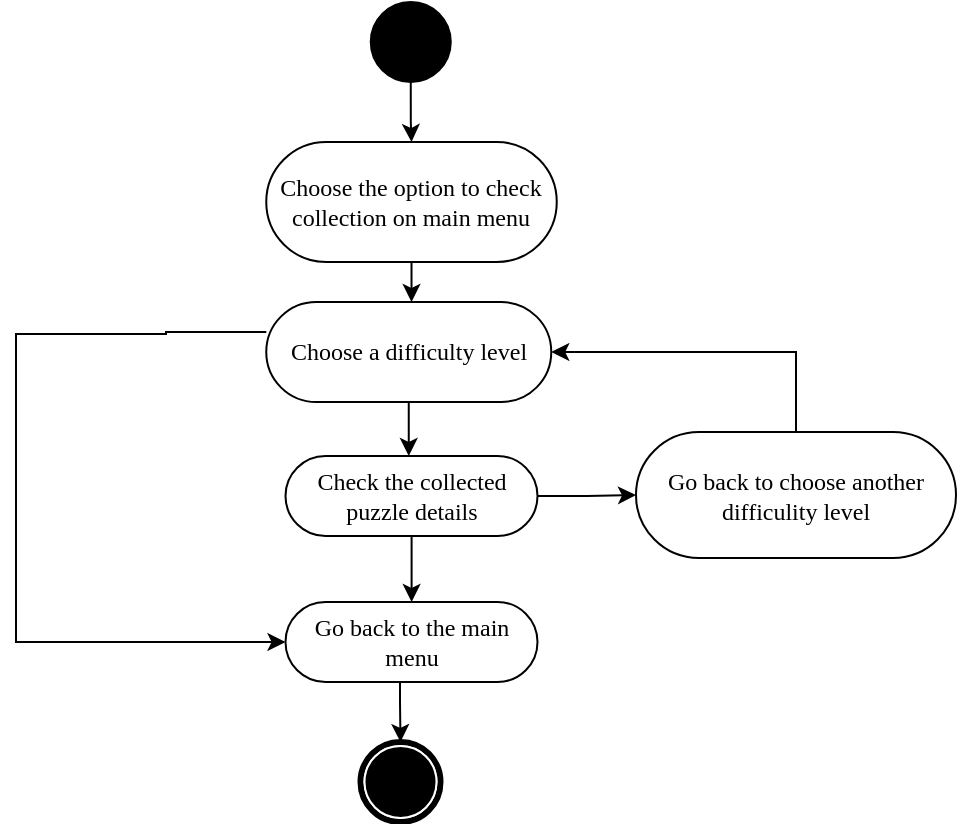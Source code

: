 <mxfile version="23.1.2" type="github">
  <diagram name="第 1 页" id="43vh1YD4be0ALed3ciaf">
    <mxGraphModel dx="2074" dy="3478" grid="1" gridSize="10" guides="1" tooltips="1" connect="1" arrows="1" fold="1" page="1" pageScale="1" pageWidth="827" pageHeight="1169" math="0" shadow="0">
      <root>
        <mxCell id="0" />
        <mxCell id="1" parent="0" />
        <mxCell id="ehqRJ48Ih6C9_eu3wZeZ-1" value="" style="edgeStyle=orthogonalEdgeStyle;rounded=0;orthogonalLoop=1;jettySize=auto;html=1;" parent="1" source="ehqRJ48Ih6C9_eu3wZeZ-2" target="ehqRJ48Ih6C9_eu3wZeZ-6" edge="1">
          <mxGeometry relative="1" as="geometry">
            <Array as="points">
              <mxPoint x="350" y="-1740" />
              <mxPoint x="350" y="-1740" />
            </Array>
          </mxGeometry>
        </mxCell>
        <mxCell id="ehqRJ48Ih6C9_eu3wZeZ-15" value="" style="edgeStyle=orthogonalEdgeStyle;rounded=0;orthogonalLoop=1;jettySize=auto;html=1;entryX=0;entryY=0.5;entryDx=0;entryDy=0;" parent="1" source="ehqRJ48Ih6C9_eu3wZeZ-2" target="ehqRJ48Ih6C9_eu3wZeZ-11" edge="1">
          <mxGeometry relative="1" as="geometry">
            <mxPoint x="220" y="-1670" as="targetPoint" />
            <Array as="points">
              <mxPoint x="225" y="-1835" />
              <mxPoint x="225" y="-1834" />
              <mxPoint x="150" y="-1834" />
              <mxPoint x="150" y="-1680" />
            </Array>
          </mxGeometry>
        </mxCell>
        <mxCell id="ehqRJ48Ih6C9_eu3wZeZ-2" value="Choose a difficulty level" style="rounded=1;whiteSpace=wrap;html=1;shadow=0;comic=0;labelBackgroundColor=none;strokeWidth=1;fontFamily=Verdana;fontSize=12;align=center;arcSize=50;" parent="1" vertex="1">
          <mxGeometry x="275.13" y="-1850" width="142.5" height="50" as="geometry" />
        </mxCell>
        <mxCell id="ehqRJ48Ih6C9_eu3wZeZ-3" value="" style="edgeStyle=orthogonalEdgeStyle;rounded=0;orthogonalLoop=1;jettySize=auto;html=1;entryX=0.5;entryY=0;entryDx=0;entryDy=0;" parent="1" source="ehqRJ48Ih6C9_eu3wZeZ-4" target="ehqRJ48Ih6C9_eu3wZeZ-9" edge="1">
          <mxGeometry relative="1" as="geometry">
            <mxPoint x="342.25" y="-1930" as="targetPoint" />
          </mxGeometry>
        </mxCell>
        <mxCell id="ehqRJ48Ih6C9_eu3wZeZ-4" value="" style="ellipse;whiteSpace=wrap;html=1;rounded=0;shadow=0;comic=0;labelBackgroundColor=none;strokeWidth=1;fillColor=#000000;fontFamily=Verdana;fontSize=12;align=center;" parent="1" vertex="1">
          <mxGeometry x="327.38" y="-2000" width="40" height="40" as="geometry" />
        </mxCell>
        <mxCell id="ehqRJ48Ih6C9_eu3wZeZ-12" value="" style="edgeStyle=orthogonalEdgeStyle;rounded=0;orthogonalLoop=1;jettySize=auto;html=1;" parent="1" source="ehqRJ48Ih6C9_eu3wZeZ-6" target="ehqRJ48Ih6C9_eu3wZeZ-11" edge="1">
          <mxGeometry relative="1" as="geometry" />
        </mxCell>
        <mxCell id="jTraTFwr5gqZLHs8TrnX-3" value="" style="edgeStyle=orthogonalEdgeStyle;rounded=0;orthogonalLoop=1;jettySize=auto;html=1;" edge="1" parent="1" source="ehqRJ48Ih6C9_eu3wZeZ-6" target="jTraTFwr5gqZLHs8TrnX-1">
          <mxGeometry relative="1" as="geometry" />
        </mxCell>
        <mxCell id="ehqRJ48Ih6C9_eu3wZeZ-6" value="Check the collected puzzle details" style="rounded=1;whiteSpace=wrap;html=1;shadow=0;comic=0;labelBackgroundColor=none;strokeWidth=1;fontFamily=Verdana;fontSize=12;align=center;arcSize=50;" parent="1" vertex="1">
          <mxGeometry x="284.75" y="-1773" width="126" height="40" as="geometry" />
        </mxCell>
        <mxCell id="ehqRJ48Ih6C9_eu3wZeZ-7" value="" style="shape=mxgraph.bpmn.shape;html=1;verticalLabelPosition=bottom;labelBackgroundColor=#ffffff;verticalAlign=top;perimeter=ellipsePerimeter;outline=end;symbol=terminate;rounded=0;shadow=0;comic=0;strokeWidth=1;fontFamily=Verdana;fontSize=12;align=center;" parent="1" vertex="1">
          <mxGeometry x="322.25" y="-1630" width="40" height="40" as="geometry" />
        </mxCell>
        <mxCell id="ehqRJ48Ih6C9_eu3wZeZ-8" value="" style="edgeStyle=orthogonalEdgeStyle;rounded=0;orthogonalLoop=1;jettySize=auto;html=1;" parent="1" source="ehqRJ48Ih6C9_eu3wZeZ-9" target="ehqRJ48Ih6C9_eu3wZeZ-2" edge="1">
          <mxGeometry relative="1" as="geometry">
            <Array as="points">
              <mxPoint x="342" y="-1810" />
              <mxPoint x="342" y="-1810" />
            </Array>
          </mxGeometry>
        </mxCell>
        <mxCell id="ehqRJ48Ih6C9_eu3wZeZ-9" value="Choose the option to check collection on main menu" style="rounded=1;whiteSpace=wrap;html=1;shadow=0;comic=0;labelBackgroundColor=none;strokeWidth=1;fontFamily=Verdana;fontSize=12;align=center;arcSize=50;" parent="1" vertex="1">
          <mxGeometry x="275.13" y="-1930" width="145.25" height="60" as="geometry" />
        </mxCell>
        <mxCell id="ehqRJ48Ih6C9_eu3wZeZ-13" value="" style="edgeStyle=orthogonalEdgeStyle;rounded=0;orthogonalLoop=1;jettySize=auto;html=1;" parent="1" source="ehqRJ48Ih6C9_eu3wZeZ-11" target="ehqRJ48Ih6C9_eu3wZeZ-7" edge="1">
          <mxGeometry relative="1" as="geometry">
            <Array as="points">
              <mxPoint x="342" y="-1650" />
              <mxPoint x="342" y="-1650" />
            </Array>
          </mxGeometry>
        </mxCell>
        <mxCell id="ehqRJ48Ih6C9_eu3wZeZ-11" value="Go back to the main menu" style="rounded=1;whiteSpace=wrap;html=1;shadow=0;comic=0;labelBackgroundColor=none;strokeWidth=1;fontFamily=Verdana;fontSize=12;align=center;arcSize=50;" parent="1" vertex="1">
          <mxGeometry x="284.75" y="-1700" width="126" height="40" as="geometry" />
        </mxCell>
        <mxCell id="jTraTFwr5gqZLHs8TrnX-5" value="" style="edgeStyle=orthogonalEdgeStyle;rounded=0;orthogonalLoop=1;jettySize=auto;html=1;entryX=1;entryY=0.5;entryDx=0;entryDy=0;exitX=0.5;exitY=0;exitDx=0;exitDy=0;" edge="1" parent="1" source="jTraTFwr5gqZLHs8TrnX-1" target="ehqRJ48Ih6C9_eu3wZeZ-2">
          <mxGeometry relative="1" as="geometry">
            <mxPoint x="550" y="-1825" as="sourcePoint" />
            <mxPoint x="540" y="-1856.5" as="targetPoint" />
          </mxGeometry>
        </mxCell>
        <mxCell id="jTraTFwr5gqZLHs8TrnX-1" value="Go back to choose another difficulity level" style="rounded=1;whiteSpace=wrap;html=1;shadow=0;comic=0;labelBackgroundColor=none;strokeWidth=1;fontFamily=Verdana;fontSize=12;align=center;arcSize=50;" vertex="1" parent="1">
          <mxGeometry x="460" y="-1785" width="160" height="63" as="geometry" />
        </mxCell>
      </root>
    </mxGraphModel>
  </diagram>
</mxfile>
